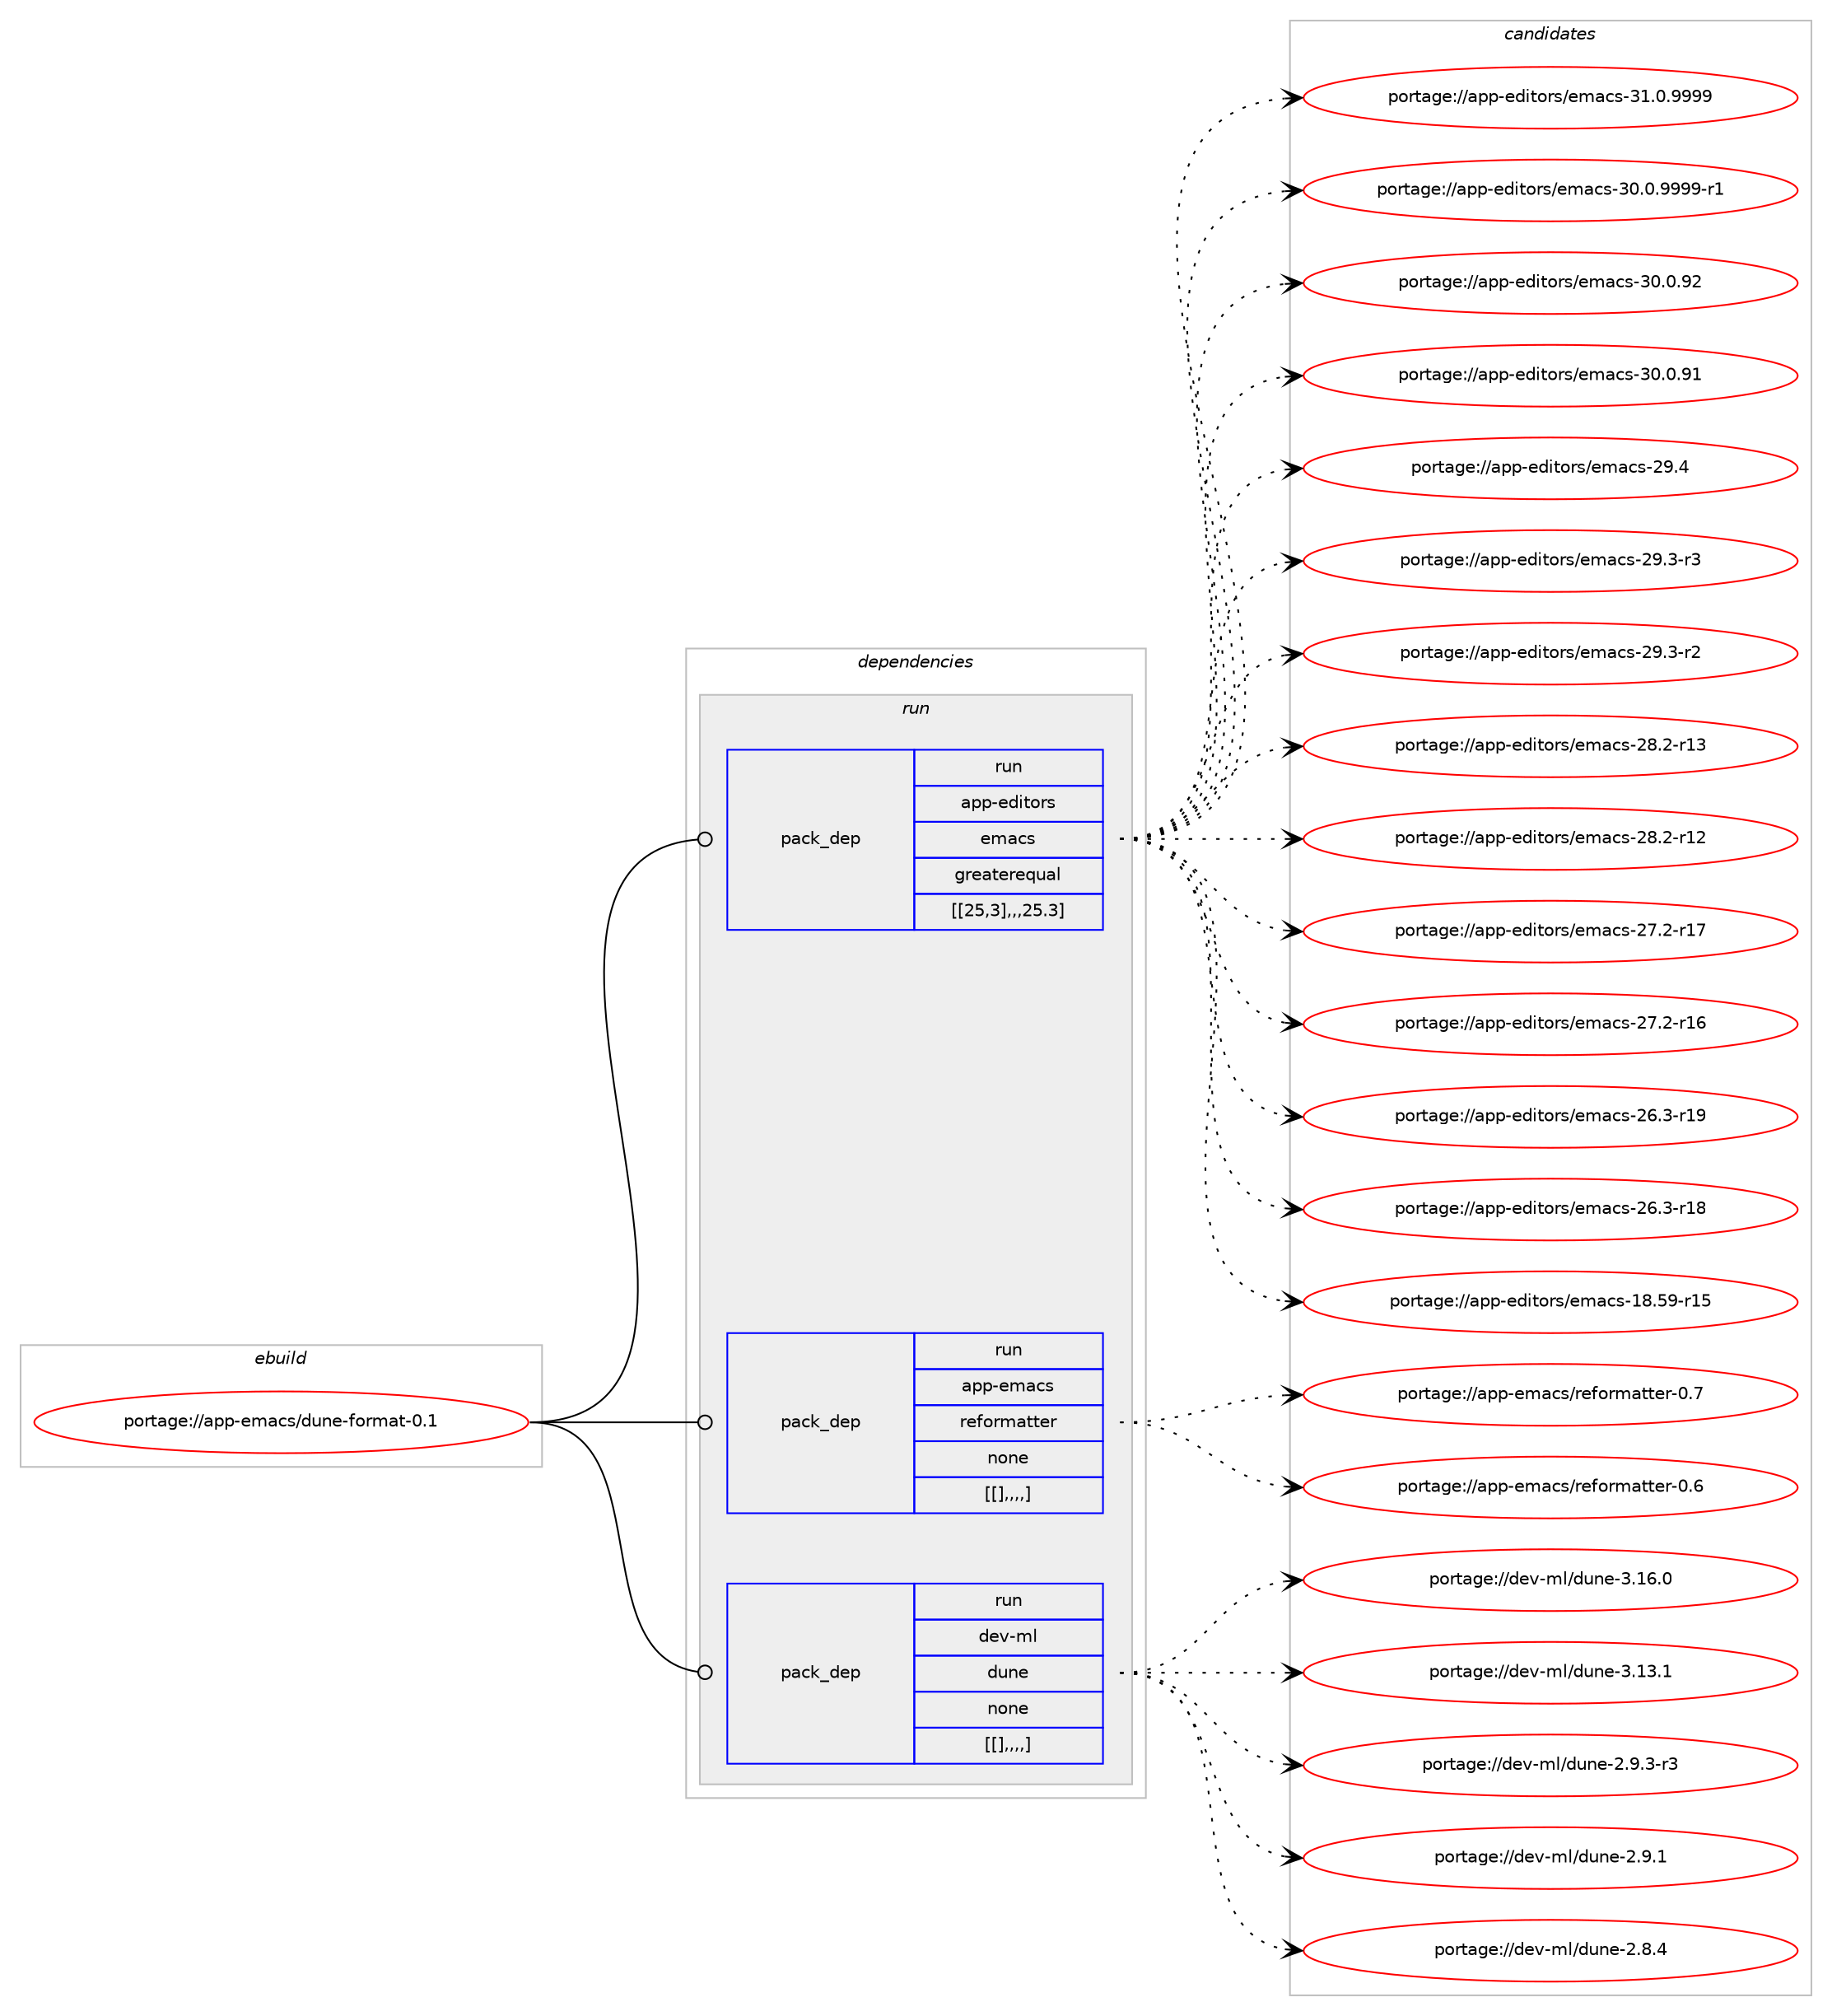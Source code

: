 digraph prolog {

# *************
# Graph options
# *************

newrank=true;
concentrate=true;
compound=true;
graph [rankdir=LR,fontname=Helvetica,fontsize=10,ranksep=1.5];#, ranksep=2.5, nodesep=0.2];
edge  [arrowhead=vee];
node  [fontname=Helvetica,fontsize=10];

# **********
# The ebuild
# **********

subgraph cluster_leftcol {
color=gray;
label=<<i>ebuild</i>>;
id [label="portage://app-emacs/dune-format-0.1", color=red, width=4, href="../app-emacs/dune-format-0.1.svg"];
}

# ****************
# The dependencies
# ****************

subgraph cluster_midcol {
color=gray;
label=<<i>dependencies</i>>;
subgraph cluster_compile {
fillcolor="#eeeeee";
style=filled;
label=<<i>compile</i>>;
}
subgraph cluster_compileandrun {
fillcolor="#eeeeee";
style=filled;
label=<<i>compile and run</i>>;
}
subgraph cluster_run {
fillcolor="#eeeeee";
style=filled;
label=<<i>run</i>>;
subgraph pack15337 {
dependency21297 [label=<<TABLE BORDER="0" CELLBORDER="1" CELLSPACING="0" CELLPADDING="4" WIDTH="220"><TR><TD ROWSPAN="6" CELLPADDING="30">pack_dep</TD></TR><TR><TD WIDTH="110">run</TD></TR><TR><TD>app-editors</TD></TR><TR><TD>emacs</TD></TR><TR><TD>greaterequal</TD></TR><TR><TD>[[25,3],,,25.3]</TD></TR></TABLE>>, shape=none, color=blue];
}
id:e -> dependency21297:w [weight=20,style="solid",arrowhead="odot"];
subgraph pack15351 {
dependency21314 [label=<<TABLE BORDER="0" CELLBORDER="1" CELLSPACING="0" CELLPADDING="4" WIDTH="220"><TR><TD ROWSPAN="6" CELLPADDING="30">pack_dep</TD></TR><TR><TD WIDTH="110">run</TD></TR><TR><TD>app-emacs</TD></TR><TR><TD>reformatter</TD></TR><TR><TD>none</TD></TR><TR><TD>[[],,,,]</TD></TR></TABLE>>, shape=none, color=blue];
}
id:e -> dependency21314:w [weight=20,style="solid",arrowhead="odot"];
subgraph pack15377 {
dependency21357 [label=<<TABLE BORDER="0" CELLBORDER="1" CELLSPACING="0" CELLPADDING="4" WIDTH="220"><TR><TD ROWSPAN="6" CELLPADDING="30">pack_dep</TD></TR><TR><TD WIDTH="110">run</TD></TR><TR><TD>dev-ml</TD></TR><TR><TD>dune</TD></TR><TR><TD>none</TD></TR><TR><TD>[[],,,,]</TD></TR></TABLE>>, shape=none, color=blue];
}
id:e -> dependency21357:w [weight=20,style="solid",arrowhead="odot"];
}
}

# **************
# The candidates
# **************

subgraph cluster_choices {
rank=same;
color=gray;
label=<<i>candidates</i>>;

subgraph choice13683 {
color=black;
nodesep=1;
choice971121124510110010511611111411547101109979911545514946484657575757 [label="portage://app-editors/emacs-31.0.9999", color=red, width=4,href="../app-editors/emacs-31.0.9999.svg"];
choice9711211245101100105116111114115471011099799115455148464846575757574511449 [label="portage://app-editors/emacs-30.0.9999-r1", color=red, width=4,href="../app-editors/emacs-30.0.9999-r1.svg"];
choice97112112451011001051161111141154710110997991154551484648465750 [label="portage://app-editors/emacs-30.0.92", color=red, width=4,href="../app-editors/emacs-30.0.92.svg"];
choice97112112451011001051161111141154710110997991154551484648465749 [label="portage://app-editors/emacs-30.0.91", color=red, width=4,href="../app-editors/emacs-30.0.91.svg"];
choice97112112451011001051161111141154710110997991154550574652 [label="portage://app-editors/emacs-29.4", color=red, width=4,href="../app-editors/emacs-29.4.svg"];
choice971121124510110010511611111411547101109979911545505746514511451 [label="portage://app-editors/emacs-29.3-r3", color=red, width=4,href="../app-editors/emacs-29.3-r3.svg"];
choice971121124510110010511611111411547101109979911545505746514511450 [label="portage://app-editors/emacs-29.3-r2", color=red, width=4,href="../app-editors/emacs-29.3-r2.svg"];
choice97112112451011001051161111141154710110997991154550564650451144951 [label="portage://app-editors/emacs-28.2-r13", color=red, width=4,href="../app-editors/emacs-28.2-r13.svg"];
choice97112112451011001051161111141154710110997991154550564650451144950 [label="portage://app-editors/emacs-28.2-r12", color=red, width=4,href="../app-editors/emacs-28.2-r12.svg"];
choice97112112451011001051161111141154710110997991154550554650451144955 [label="portage://app-editors/emacs-27.2-r17", color=red, width=4,href="../app-editors/emacs-27.2-r17.svg"];
choice97112112451011001051161111141154710110997991154550554650451144954 [label="portage://app-editors/emacs-27.2-r16", color=red, width=4,href="../app-editors/emacs-27.2-r16.svg"];
choice97112112451011001051161111141154710110997991154550544651451144957 [label="portage://app-editors/emacs-26.3-r19", color=red, width=4,href="../app-editors/emacs-26.3-r19.svg"];
choice97112112451011001051161111141154710110997991154550544651451144956 [label="portage://app-editors/emacs-26.3-r18", color=red, width=4,href="../app-editors/emacs-26.3-r18.svg"];
choice9711211245101100105116111114115471011099799115454956465357451144953 [label="portage://app-editors/emacs-18.59-r15", color=red, width=4,href="../app-editors/emacs-18.59-r15.svg"];
dependency21297:e -> choice971121124510110010511611111411547101109979911545514946484657575757:w [style=dotted,weight="100"];
dependency21297:e -> choice9711211245101100105116111114115471011099799115455148464846575757574511449:w [style=dotted,weight="100"];
dependency21297:e -> choice97112112451011001051161111141154710110997991154551484648465750:w [style=dotted,weight="100"];
dependency21297:e -> choice97112112451011001051161111141154710110997991154551484648465749:w [style=dotted,weight="100"];
dependency21297:e -> choice97112112451011001051161111141154710110997991154550574652:w [style=dotted,weight="100"];
dependency21297:e -> choice971121124510110010511611111411547101109979911545505746514511451:w [style=dotted,weight="100"];
dependency21297:e -> choice971121124510110010511611111411547101109979911545505746514511450:w [style=dotted,weight="100"];
dependency21297:e -> choice97112112451011001051161111141154710110997991154550564650451144951:w [style=dotted,weight="100"];
dependency21297:e -> choice97112112451011001051161111141154710110997991154550564650451144950:w [style=dotted,weight="100"];
dependency21297:e -> choice97112112451011001051161111141154710110997991154550554650451144955:w [style=dotted,weight="100"];
dependency21297:e -> choice97112112451011001051161111141154710110997991154550554650451144954:w [style=dotted,weight="100"];
dependency21297:e -> choice97112112451011001051161111141154710110997991154550544651451144957:w [style=dotted,weight="100"];
dependency21297:e -> choice97112112451011001051161111141154710110997991154550544651451144956:w [style=dotted,weight="100"];
dependency21297:e -> choice9711211245101100105116111114115471011099799115454956465357451144953:w [style=dotted,weight="100"];
}
subgraph choice13710 {
color=black;
nodesep=1;
choice97112112451011099799115471141011021111141099711611610111445484655 [label="portage://app-emacs/reformatter-0.7", color=red, width=4,href="../app-emacs/reformatter-0.7.svg"];
choice97112112451011099799115471141011021111141099711611610111445484654 [label="portage://app-emacs/reformatter-0.6", color=red, width=4,href="../app-emacs/reformatter-0.6.svg"];
dependency21314:e -> choice97112112451011099799115471141011021111141099711611610111445484655:w [style=dotted,weight="100"];
dependency21314:e -> choice97112112451011099799115471141011021111141099711611610111445484654:w [style=dotted,weight="100"];
}
subgraph choice13724 {
color=black;
nodesep=1;
choice100101118451091084710011711010145514649544648 [label="portage://dev-ml/dune-3.16.0", color=red, width=4,href="../dev-ml/dune-3.16.0.svg"];
choice100101118451091084710011711010145514649514649 [label="portage://dev-ml/dune-3.13.1", color=red, width=4,href="../dev-ml/dune-3.13.1.svg"];
choice10010111845109108471001171101014550465746514511451 [label="portage://dev-ml/dune-2.9.3-r3", color=red, width=4,href="../dev-ml/dune-2.9.3-r3.svg"];
choice1001011184510910847100117110101455046574649 [label="portage://dev-ml/dune-2.9.1", color=red, width=4,href="../dev-ml/dune-2.9.1.svg"];
choice1001011184510910847100117110101455046564652 [label="portage://dev-ml/dune-2.8.4", color=red, width=4,href="../dev-ml/dune-2.8.4.svg"];
dependency21357:e -> choice100101118451091084710011711010145514649544648:w [style=dotted,weight="100"];
dependency21357:e -> choice100101118451091084710011711010145514649514649:w [style=dotted,weight="100"];
dependency21357:e -> choice10010111845109108471001171101014550465746514511451:w [style=dotted,weight="100"];
dependency21357:e -> choice1001011184510910847100117110101455046574649:w [style=dotted,weight="100"];
dependency21357:e -> choice1001011184510910847100117110101455046564652:w [style=dotted,weight="100"];
}
}

}
